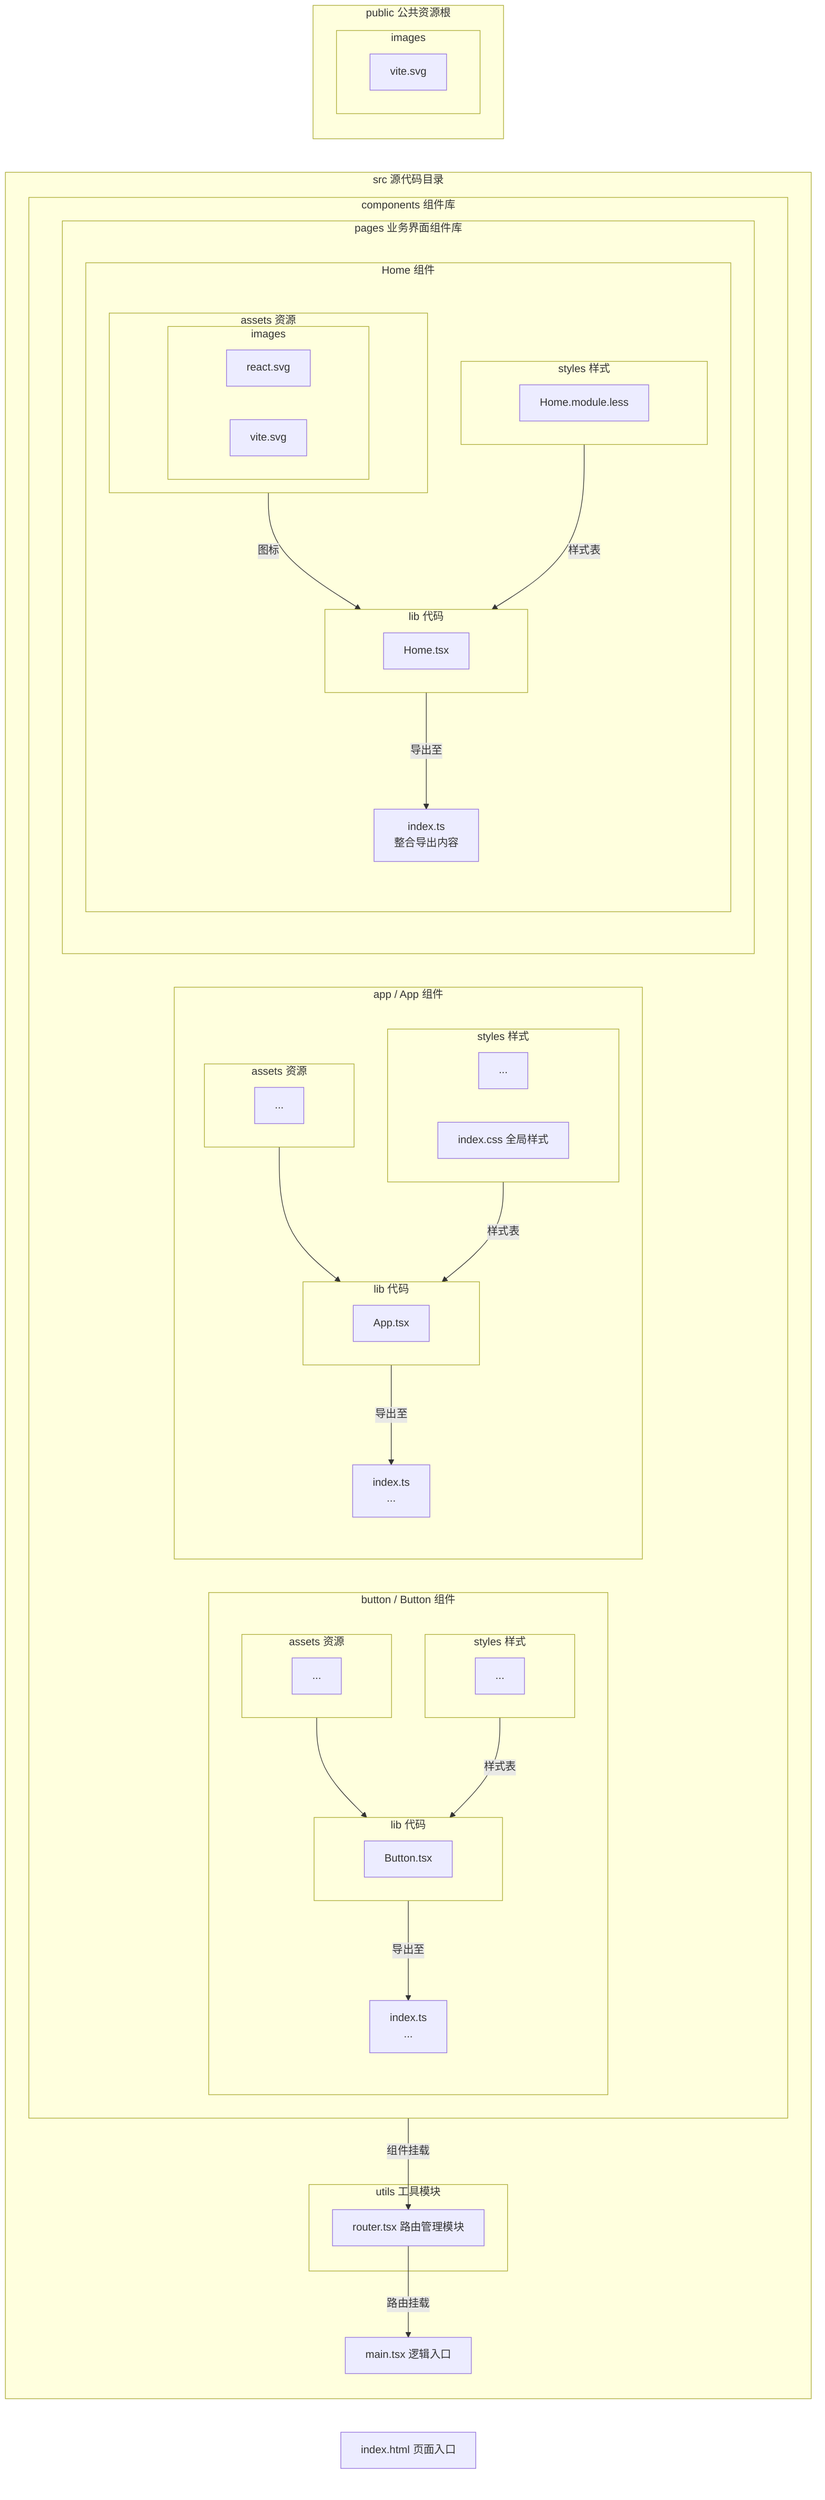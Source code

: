 flowchart LR
    subgraph src 源代码目录
        subgraph components[components 组件库]
            subgraph button / Button 组件
                subgraph assets2[assets 资源]
                    ...1[...]
                end
                subgraph lib2[lib 代码]
                    Button.tsx
                end
                subgraph styles2[styles 样式]
                    ...3[...]
                end
                assets2 --> lib2
                styles2 --样式表-->lib2[Button.tsx] --导出至--> index1.ts[index.ts<br>...]
            end
            subgraph app / App 组件
                subgraph assets3[assets 资源]
                    ...4[...]
                end
                subgraph lib3[lib 代码]
                    App.tsx
                end
                subgraph styles3[styles 样式]
                    ...6[...]
                    index.css[index.css 全局样式]
                end
                assets3 --> lib3
                styles3 --样式表-->lib3[Button.tsx] --导出至--> index3.ts[index.ts<br>...]
            end
            subgraph pages 业务界面组件库
                subgraph Home 组件
                    subgraph assets1[assets 资源]
                        subgraph images
                            react.svg
                            vite.svg
                        end
                    end
                    subgraph lib1[lib 代码]
                        Home.tsx[Home.tsx]
                    end
                    subgraph styles1[styles 样式]
                        Home.module.less
                    end
                    index2.ts[index.ts<br>整合导出内容]
                    assets1--图标-->lib1
                    styles1 --样式表-->lib1 --导出至--> index2.ts
                end
            end
        end
        subgraph utils 工具模块
            router.tsx[router.tsx 路由管理模块]
        end
        components --组件挂载--> router.tsx
        main.tsx[main.tsx 逻辑入口]
        router.tsx --路由挂载--> main.tsx

    end
    subgraph public 公共资源根
        subgraph images 
            vitelogo[vite.svg]
        end
    end
    index.html[index.html 页面入口]